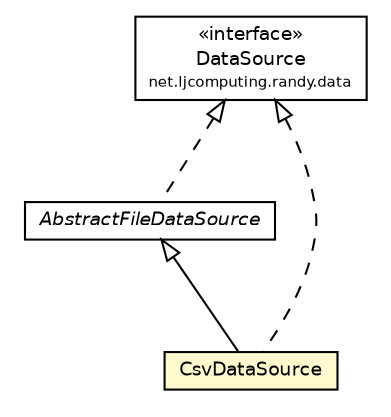 #!/usr/local/bin/dot
#
# Class diagram 
# Generated by UMLGraph version R5_6 (http://www.umlgraph.org/)
#

digraph G {
	edge [fontname="Helvetica",fontsize=10,labelfontname="Helvetica",labelfontsize=10];
	node [fontname="Helvetica",fontsize=10,shape=plaintext];
	nodesep=0.25;
	ranksep=0.5;
	// net.ljcomputing.randy.data.DataSource
	c137 [label=<<table title="net.ljcomputing.randy.data.DataSource" border="0" cellborder="1" cellspacing="0" cellpadding="2" port="p" href="../DataSource.html">
		<tr><td><table border="0" cellspacing="0" cellpadding="1">
<tr><td align="center" balign="center"> &#171;interface&#187; </td></tr>
<tr><td align="center" balign="center"> DataSource </td></tr>
<tr><td align="center" balign="center"><font point-size="7.0"> net.ljcomputing.randy.data </font></td></tr>
		</table></td></tr>
		</table>>, URL="../DataSource.html", fontname="Helvetica", fontcolor="black", fontsize=9.0];
	// net.ljcomputing.randy.data.file.AbstractFileDataSource
	c140 [label=<<table title="net.ljcomputing.randy.data.file.AbstractFileDataSource" border="0" cellborder="1" cellspacing="0" cellpadding="2" port="p" href="./AbstractFileDataSource.html">
		<tr><td><table border="0" cellspacing="0" cellpadding="1">
<tr><td align="center" balign="center"><font face="Helvetica-Oblique"> AbstractFileDataSource </font></td></tr>
		</table></td></tr>
		</table>>, URL="./AbstractFileDataSource.html", fontname="Helvetica", fontcolor="black", fontsize=9.0];
	// net.ljcomputing.randy.data.file.CsvDataSource
	c141 [label=<<table title="net.ljcomputing.randy.data.file.CsvDataSource" border="0" cellborder="1" cellspacing="0" cellpadding="2" port="p" bgcolor="lemonChiffon" href="./CsvDataSource.html">
		<tr><td><table border="0" cellspacing="0" cellpadding="1">
<tr><td align="center" balign="center"> CsvDataSource </td></tr>
		</table></td></tr>
		</table>>, URL="./CsvDataSource.html", fontname="Helvetica", fontcolor="black", fontsize=9.0];
	//net.ljcomputing.randy.data.file.AbstractFileDataSource implements net.ljcomputing.randy.data.DataSource
	c137:p -> c140:p [dir=back,arrowtail=empty,style=dashed];
	//net.ljcomputing.randy.data.file.CsvDataSource extends net.ljcomputing.randy.data.file.AbstractFileDataSource
	c140:p -> c141:p [dir=back,arrowtail=empty];
	//net.ljcomputing.randy.data.file.CsvDataSource implements net.ljcomputing.randy.data.DataSource
	c137:p -> c141:p [dir=back,arrowtail=empty,style=dashed];
}

